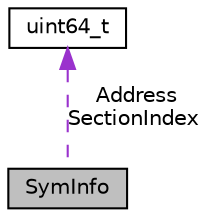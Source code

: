 digraph "SymInfo"
{
 // LATEX_PDF_SIZE
  bgcolor="transparent";
  edge [fontname="Helvetica",fontsize="10",labelfontname="Helvetica",labelfontsize="10"];
  node [fontname="Helvetica",fontsize="10",shape="box"];
  Node1 [label="SymInfo",height=0.2,width=0.4,color="black", fillcolor="grey75", style="filled", fontcolor="black",tooltip="SymInfo contains information about symbol: it's address and section index which is -1LL for absolute ..."];
  Node2 -> Node1 [dir="back",color="darkorchid3",fontsize="10",style="dashed",label=" Address\nSectionIndex" ,fontname="Helvetica"];
  Node2 [label="uint64_t",height=0.2,width=0.4,color="black",tooltip=" "];
}
